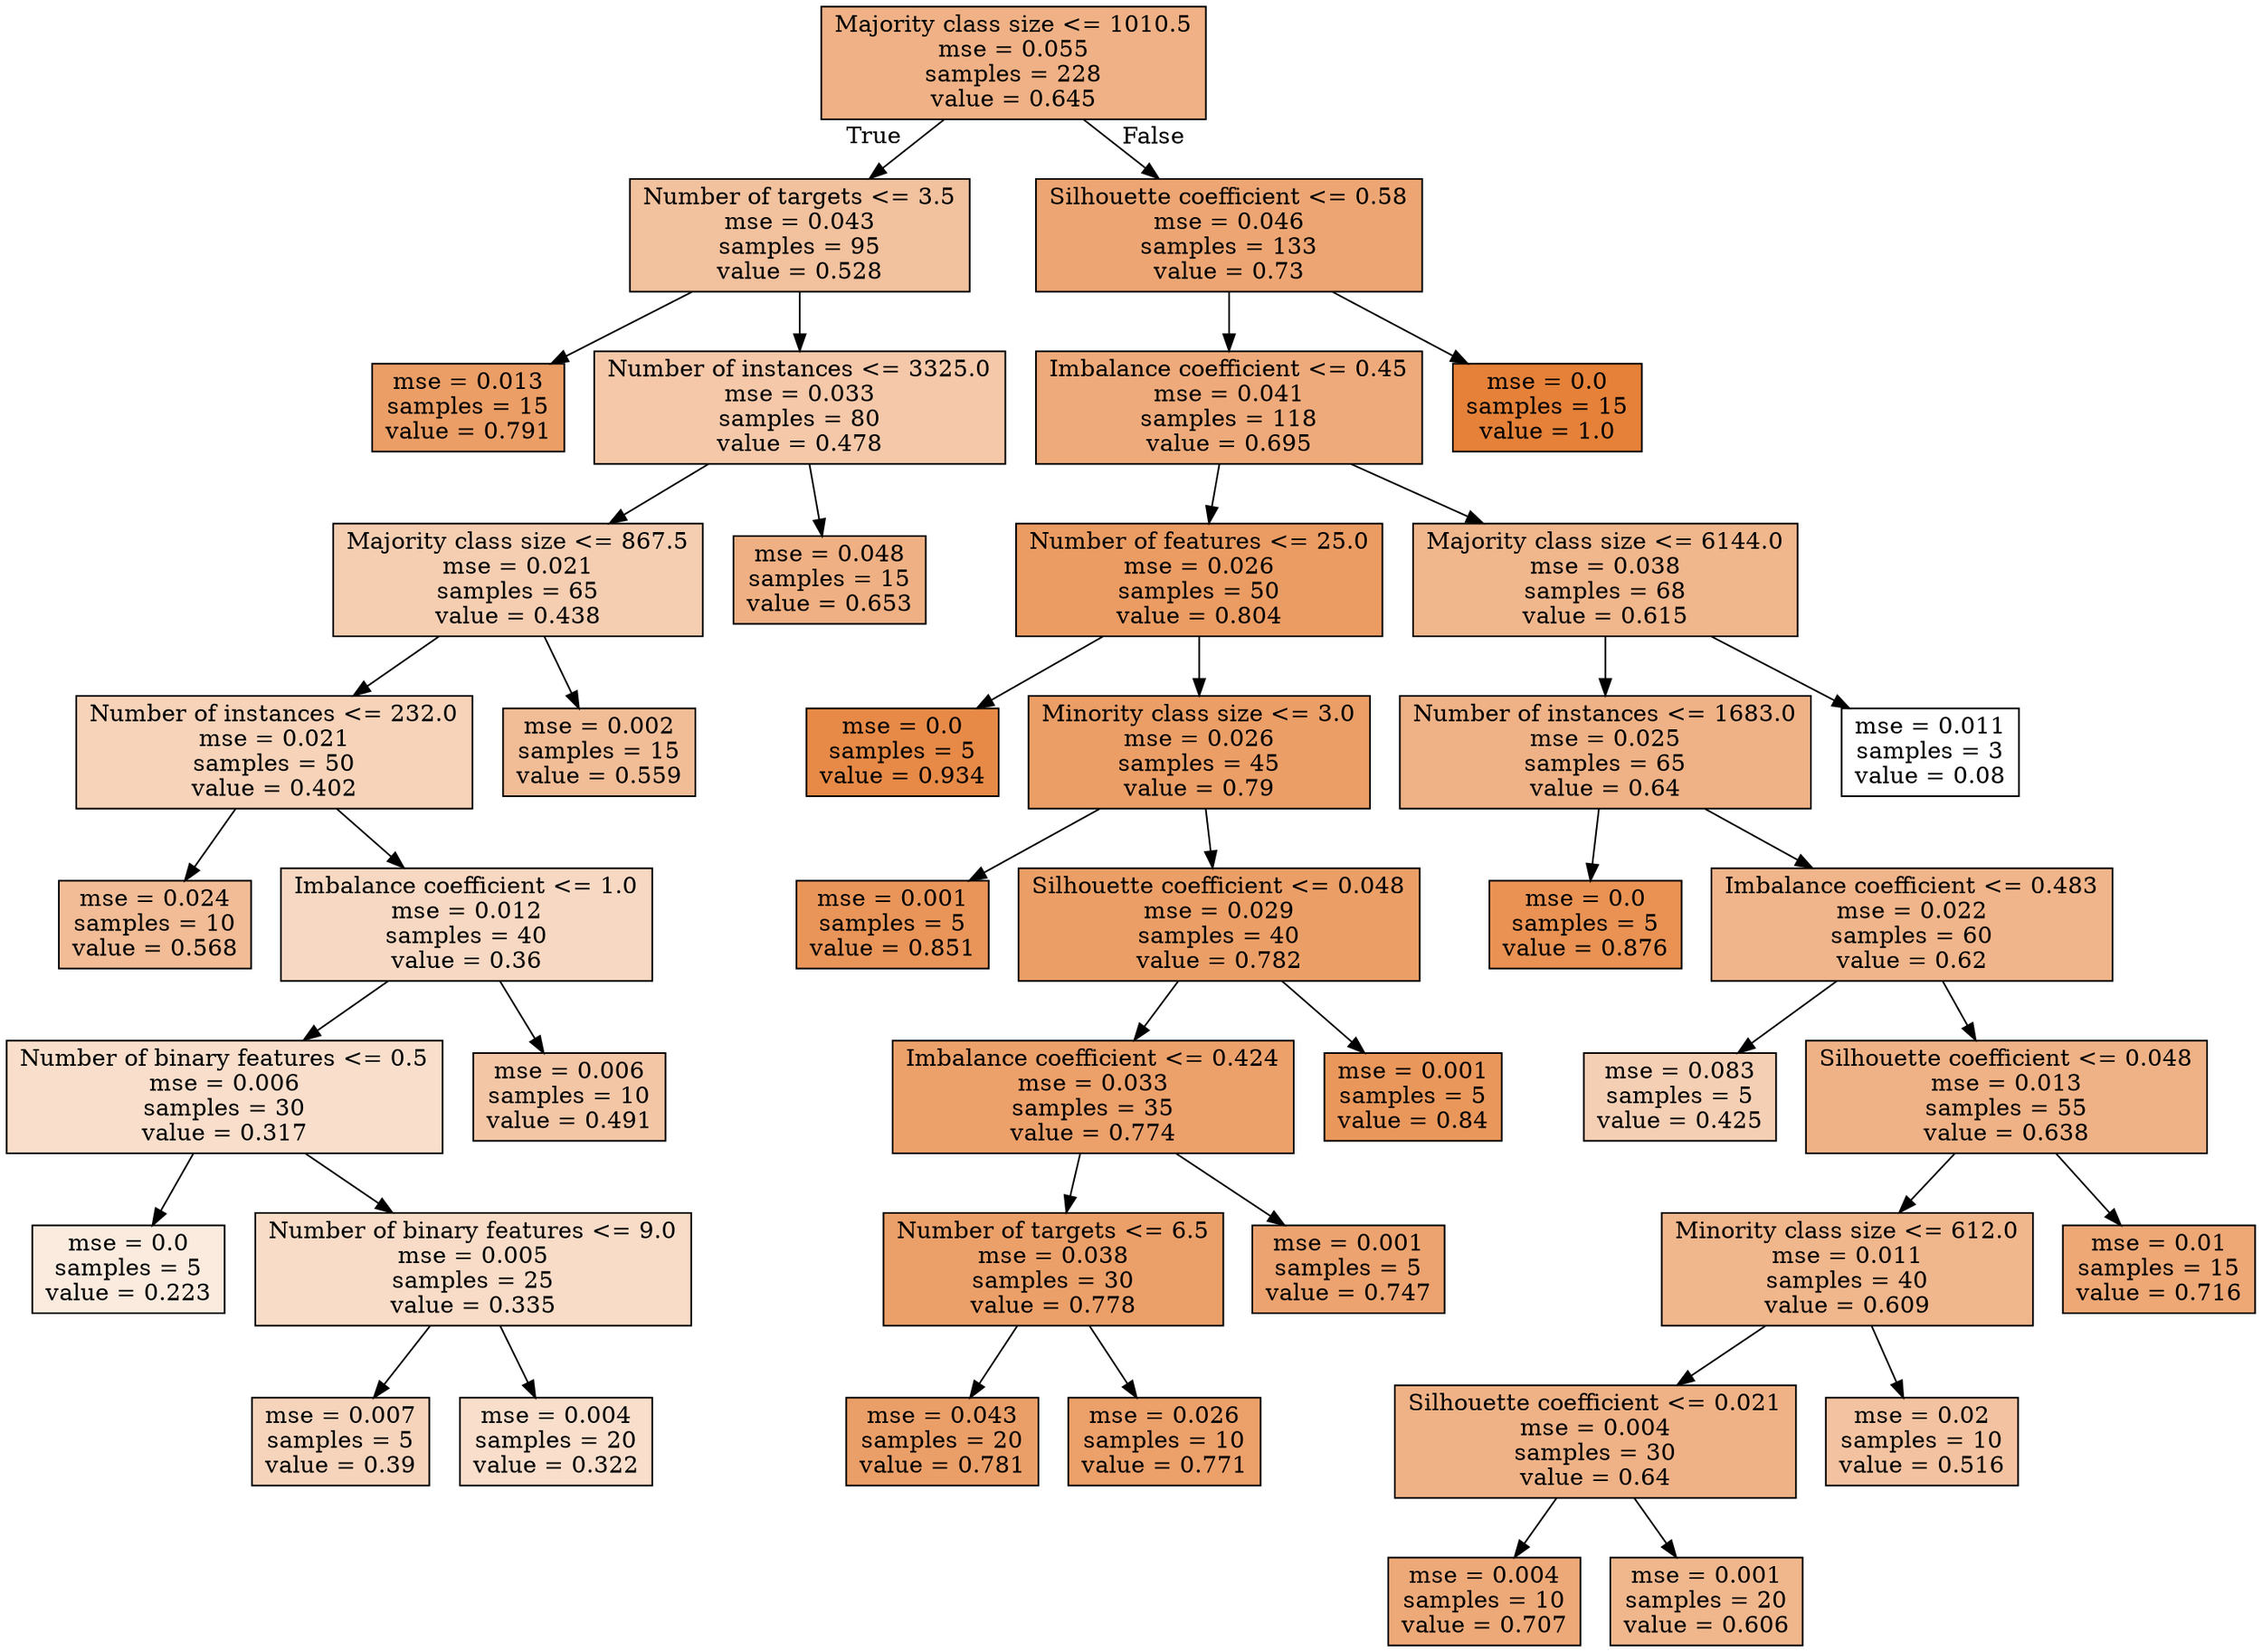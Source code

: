 digraph Tree {
node [shape=box, style="filled", color="black"] ;
0 [label="Majority class size <= 1010.5\nmse = 0.055\nsamples = 228\nvalue = 0.645", fillcolor="#e581399d"] ;
1 [label="Number of targets <= 3.5\nmse = 0.043\nsamples = 95\nvalue = 0.528", fillcolor="#e581397c"] ;
0 -> 1 [labeldistance=2.5, labelangle=45, headlabel="True"] ;
2 [label="mse = 0.013\nsamples = 15\nvalue = 0.791", fillcolor="#e58139c5"] ;
1 -> 2 ;
3 [label="Number of instances <= 3325.0\nmse = 0.033\nsamples = 80\nvalue = 0.478", fillcolor="#e581396e"] ;
1 -> 3 ;
4 [label="Majority class size <= 867.5\nmse = 0.021\nsamples = 65\nvalue = 0.438", fillcolor="#e5813963"] ;
3 -> 4 ;
5 [label="Number of instances <= 232.0\nmse = 0.021\nsamples = 50\nvalue = 0.402", fillcolor="#e5813959"] ;
4 -> 5 ;
6 [label="mse = 0.024\nsamples = 10\nvalue = 0.568", fillcolor="#e5813987"] ;
5 -> 6 ;
7 [label="Imbalance coefficient <= 1.0\nmse = 0.012\nsamples = 40\nvalue = 0.36", fillcolor="#e581394e"] ;
5 -> 7 ;
8 [label="Number of binary features <= 0.5\nmse = 0.006\nsamples = 30\nvalue = 0.317", fillcolor="#e5813942"] ;
7 -> 8 ;
9 [label="mse = 0.0\nsamples = 5\nvalue = 0.223", fillcolor="#e5813928"] ;
8 -> 9 ;
10 [label="Number of binary features <= 9.0\nmse = 0.005\nsamples = 25\nvalue = 0.335", fillcolor="#e5813947"] ;
8 -> 10 ;
11 [label="mse = 0.007\nsamples = 5\nvalue = 0.39", fillcolor="#e5813956"] ;
10 -> 11 ;
12 [label="mse = 0.004\nsamples = 20\nvalue = 0.322", fillcolor="#e5813943"] ;
10 -> 12 ;
13 [label="mse = 0.006\nsamples = 10\nvalue = 0.491", fillcolor="#e5813972"] ;
7 -> 13 ;
14 [label="mse = 0.002\nsamples = 15\nvalue = 0.559", fillcolor="#e5813985"] ;
4 -> 14 ;
15 [label="mse = 0.048\nsamples = 15\nvalue = 0.653", fillcolor="#e581399f"] ;
3 -> 15 ;
16 [label="Silhouette coefficient <= 0.58\nmse = 0.046\nsamples = 133\nvalue = 0.73", fillcolor="#e58139b4"] ;
0 -> 16 [labeldistance=2.5, labelangle=-45, headlabel="False"] ;
17 [label="Imbalance coefficient <= 0.45\nmse = 0.041\nsamples = 118\nvalue = 0.695", fillcolor="#e58139ab"] ;
16 -> 17 ;
18 [label="Number of features <= 25.0\nmse = 0.026\nsamples = 50\nvalue = 0.804", fillcolor="#e58139c9"] ;
17 -> 18 ;
19 [label="mse = 0.0\nsamples = 5\nvalue = 0.934", fillcolor="#e58139ed"] ;
18 -> 19 ;
20 [label="Minority class size <= 3.0\nmse = 0.026\nsamples = 45\nvalue = 0.79", fillcolor="#e58139c5"] ;
18 -> 20 ;
21 [label="mse = 0.001\nsamples = 5\nvalue = 0.851", fillcolor="#e58139d6"] ;
20 -> 21 ;
22 [label="Silhouette coefficient <= 0.048\nmse = 0.029\nsamples = 40\nvalue = 0.782", fillcolor="#e58139c3"] ;
20 -> 22 ;
23 [label="Imbalance coefficient <= 0.424\nmse = 0.033\nsamples = 35\nvalue = 0.774", fillcolor="#e58139c0"] ;
22 -> 23 ;
24 [label="Number of targets <= 6.5\nmse = 0.038\nsamples = 30\nvalue = 0.778", fillcolor="#e58139c1"] ;
23 -> 24 ;
25 [label="mse = 0.043\nsamples = 20\nvalue = 0.781", fillcolor="#e58139c2"] ;
24 -> 25 ;
26 [label="mse = 0.026\nsamples = 10\nvalue = 0.771", fillcolor="#e58139c0"] ;
24 -> 26 ;
27 [label="mse = 0.001\nsamples = 5\nvalue = 0.747", fillcolor="#e58139b9"] ;
23 -> 27 ;
28 [label="mse = 0.001\nsamples = 5\nvalue = 0.84", fillcolor="#e58139d3"] ;
22 -> 28 ;
29 [label="Majority class size <= 6144.0\nmse = 0.038\nsamples = 68\nvalue = 0.615", fillcolor="#e5813994"] ;
17 -> 29 ;
30 [label="Number of instances <= 1683.0\nmse = 0.025\nsamples = 65\nvalue = 0.64", fillcolor="#e581399b"] ;
29 -> 30 ;
31 [label="mse = 0.0\nsamples = 5\nvalue = 0.876", fillcolor="#e58139dd"] ;
30 -> 31 ;
32 [label="Imbalance coefficient <= 0.483\nmse = 0.022\nsamples = 60\nvalue = 0.62", fillcolor="#e5813996"] ;
30 -> 32 ;
33 [label="mse = 0.083\nsamples = 5\nvalue = 0.425", fillcolor="#e5813960"] ;
32 -> 33 ;
34 [label="Silhouette coefficient <= 0.048\nmse = 0.013\nsamples = 55\nvalue = 0.638", fillcolor="#e581399b"] ;
32 -> 34 ;
35 [label="Minority class size <= 612.0\nmse = 0.011\nsamples = 40\nvalue = 0.609", fillcolor="#e5813993"] ;
34 -> 35 ;
36 [label="Silhouette coefficient <= 0.021\nmse = 0.004\nsamples = 30\nvalue = 0.64", fillcolor="#e581399b"] ;
35 -> 36 ;
37 [label="mse = 0.004\nsamples = 10\nvalue = 0.707", fillcolor="#e58139ae"] ;
36 -> 37 ;
38 [label="mse = 0.001\nsamples = 20\nvalue = 0.606", fillcolor="#e5813992"] ;
36 -> 38 ;
39 [label="mse = 0.02\nsamples = 10\nvalue = 0.516", fillcolor="#e5813979"] ;
35 -> 39 ;
40 [label="mse = 0.01\nsamples = 15\nvalue = 0.716", fillcolor="#e58139b0"] ;
34 -> 40 ;
41 [label="mse = 0.011\nsamples = 3\nvalue = 0.08", fillcolor="#e5813900"] ;
29 -> 41 ;
42 [label="mse = 0.0\nsamples = 15\nvalue = 1.0", fillcolor="#e58139ff"] ;
16 -> 42 ;
}
